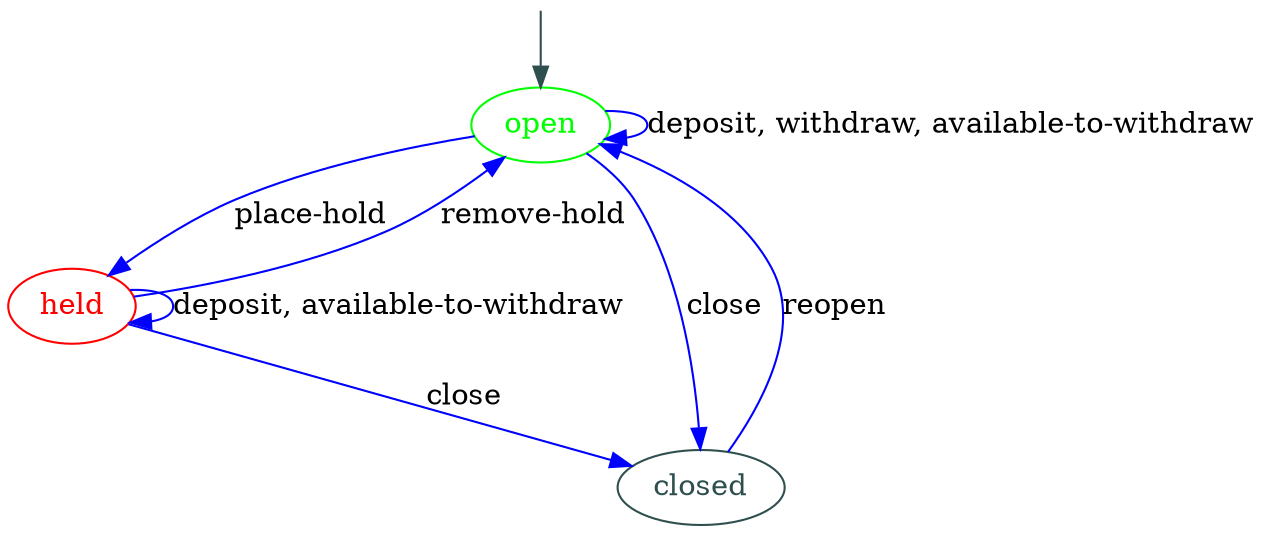 digraph Account {

  start [label="", fixedsize="false", width=0, height=0, shape=none];
  start -> open [color=darkslategrey];

  open [color=green, fontcolor=green];

  open -> open [color=blue, label="deposit, withdraw, available-to-withdraw"];
  open -> held [color=blue, label="place-hold"];
  open -> closed [color=blue, label="close"];

  held [color=red, fontcolor=red];

  held -> held [color=blue, label="deposit, available-to-withdraw"];
  held -> open [color=blue, label="remove-hold"];
  held -> closed [color=blue, label="close"];

  closed [color=darkslategrey, fontcolor=darkslategrey];

  closed -> open [color=blue, label="reopen"];
}
